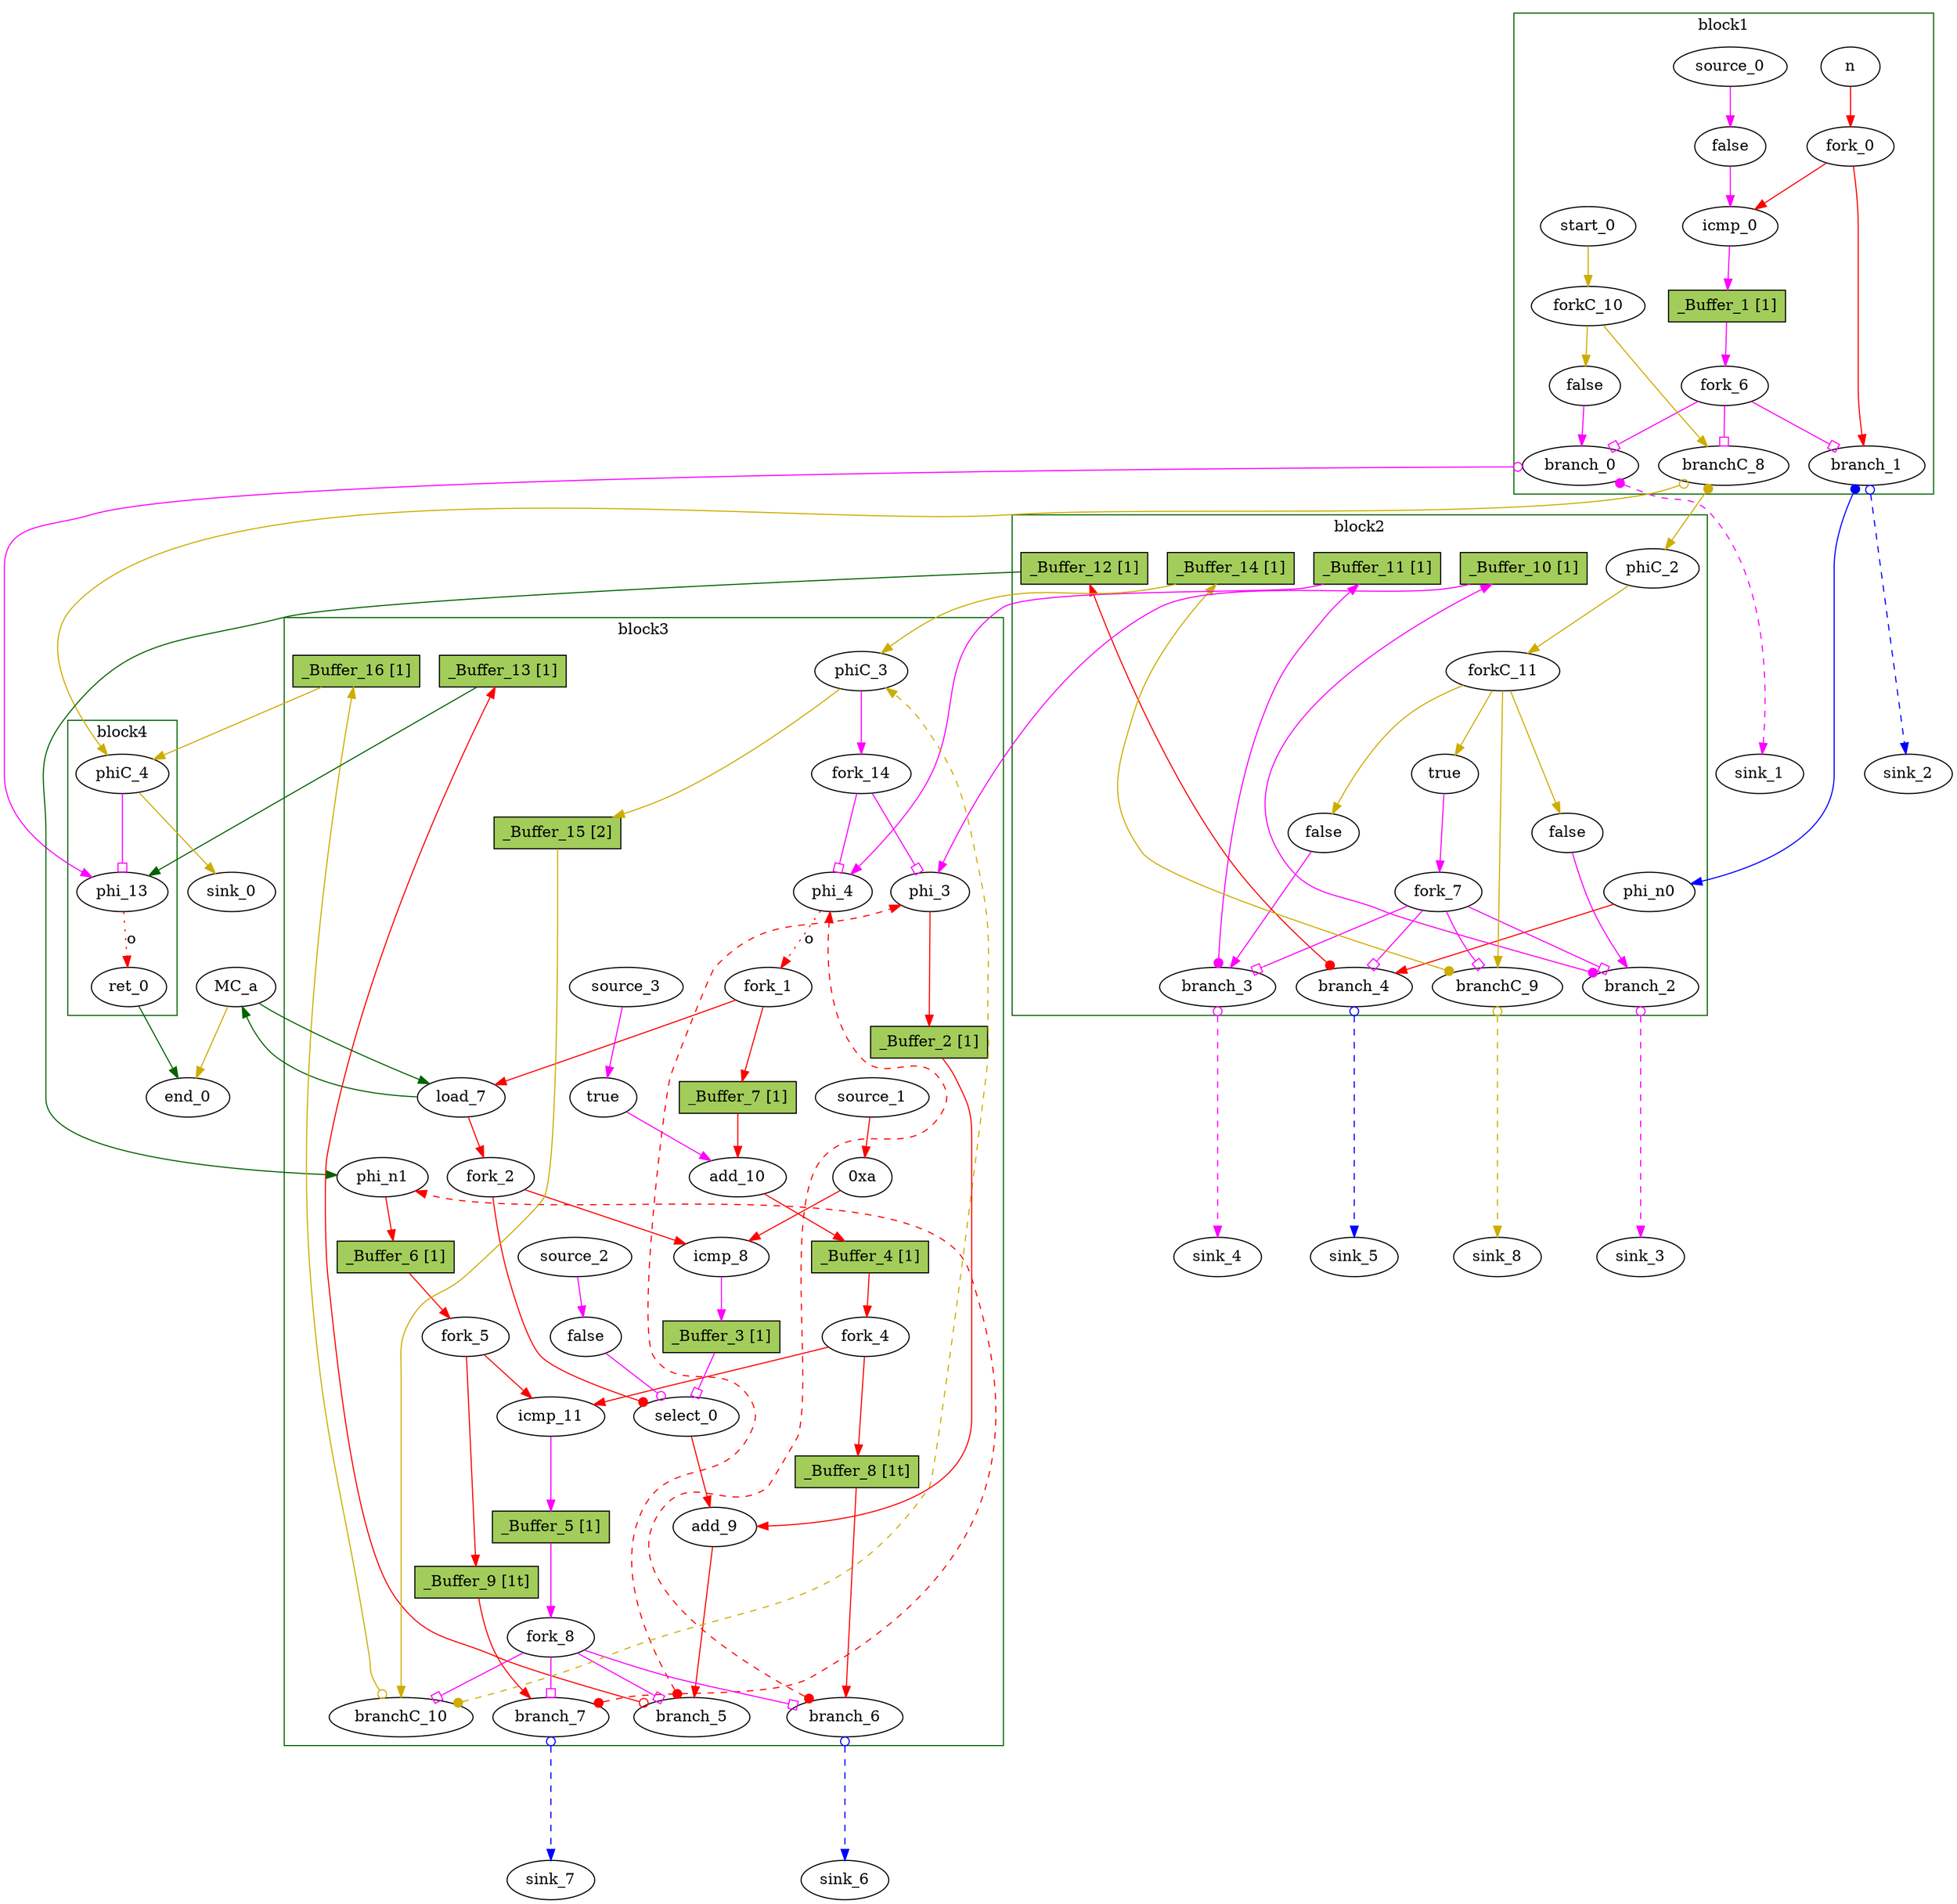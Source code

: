 // Number of blocks: 79
// Number of channels: 118
Digraph G {

  // Blocks
subgraph cluster_1 {
color = "darkgreen"
label = "block1"
  n [type=Entry, in="in1:32", out="out1:32", bbID = 1,  shape=oval];
  cst_0 [type=Constant, in="in1:1", out="out1:1", bbID = 1, value="0x0", label=false,  shape=oval];
  icmp_0 [type=Operator, in="in1:32 in2:32", out="out1:1", op = "icmp_sgt_op", delay=3.42, bbID = 1,  shape=oval];
  cst_6 [type=Constant, in="in1:1", out="out1:1", bbID = 1, value="0x0", label=false,  shape=oval];
  fork_0 [type=Fork, in="in1:32", out="out1:32 out2:32", bbID = 1,  shape=oval];
  branch_0 [type=Branch, in="in1:1 in2?:1", out="out1+:1 out2-:1", bbID = 1,  shape=oval];
  branch_1 [type=Branch, in="in1:32 in2?:1", out="out1+:32 out2-:32", bbID = 1,  shape=oval];
  fork_6 [type=Fork, in="in1:1", out="out1:1 out2:1 out3:1", bbID = 1,  shape=oval];
  start_0 [type=Entry, in="in1:0", out="out1:0", bbID = 1,  shape=oval];
  forkC_10 [type=Fork, in="in1:0", out="out1:0 out2:0", bbID = 1,  shape=oval];
  branchC_8 [type=Branch, in="in1:0 in2?:1", out="out1+:0 out2-:0", bbID = 1,  shape=oval];
  source_0 [type=Source, out="out1:1", bbID = 1,  shape=oval];
  _Buffer_1 [type=Buffer, in="in1:1", out="out1:1", bbID = 1, slots=1, transparent=false, label="_Buffer_1 [1]",  shape=box, style=filled, fillcolor=darkolivegreen3, height = 0.4];
}
subgraph cluster_2 {
color = "darkgreen"
label = "block2"
  brCst_block2 [type=Constant, in="in1:1", out="out1:1", bbID = 2, value="0x1", label=true,  shape=oval];
  cst_1 [type=Constant, in="in1:1", out="out1:1", bbID = 2, value="0x0", label=false,  shape=oval];
  cst_2 [type=Constant, in="in1:1", out="out1:1", bbID = 2, value="0x0", label=false,  shape=oval];
  phi_n0 [type=Merge, in="in1:32", out="out1:32", bbID = 2,  shape=oval];
  branch_2 [type=Branch, in="in1:1 in2?:1", out="out1+:1 out2-:1", bbID = 2,  shape=oval];
  branch_3 [type=Branch, in="in1:1 in2?:1", out="out1+:1 out2-:1", bbID = 2,  shape=oval];
  branch_4 [type=Branch, in="in1:32 in2?:1", out="out1+:32 out2-:32", bbID = 2,  shape=oval];
  fork_7 [type=Fork, in="in1:1", out="out1:1 out2:1 out3:1 out4:1", bbID = 2,  shape=oval];
  phiC_2 [type=Merge, in="in1:0", out="out1:0", delay=1.842, bbID = 2,  shape=oval];
  forkC_11 [type=Fork, in="in1:0", out="out1:0 out2:0 out3:0 out4:0", bbID = 2,  shape=oval];
  branchC_9 [type=Branch, in="in1:0 in2?:1", out="out1+:0 out2-:0", bbID = 2,  shape=oval];
  _Buffer_10 [type=Buffer, in="in1:1", out="out1:1", bbID = 2, slots=1, transparent=false, label="_Buffer_10 [1]",  shape=box, style=filled, fillcolor=darkolivegreen3, height = 0.4];
  _Buffer_11 [type=Buffer, in="in1:1", out="out1:1", bbID = 2, slots=1, transparent=false, label="_Buffer_11 [1]",  shape=box, style=filled, fillcolor=darkolivegreen3, height = 0.4];
  _Buffer_12 [type=Buffer, in="in1:32", out="out1:32", bbID = 2, slots=1, transparent=false, label="_Buffer_12 [1]",  shape=box, style=filled, fillcolor=darkolivegreen3, height = 0.4];
  _Buffer_14 [type=Buffer, in="in1:0", out="out1:0", bbID = 2, slots=1, transparent=false, label="_Buffer_14 [1]",  shape=box, style=filled, fillcolor=darkolivegreen3, height = 0.4];
}
subgraph cluster_3 {
color = "darkgreen"
label = "block3"
  phi_3 [type=Mux, in="in1?:1 in2:32 in3:32", out="out1:32", delay=1.918, bbID = 3,  shape=oval];
  phi_4 [type=Mux, in="in1?:1 in2:31 in3:31", out="out1:31", delay=1.918, bbID = 3,  shape=oval];
  load_7 [type=Operator, in="in1:32 in2:31", out="out1:32 out2:31", op = "mc_load_op", delay=1.503, latency=2, bbID = 3, portID = 0, offset = 0, retimingDiff=0.666667,  shape=oval];
  cst_3 [type=Constant, in="in1:4", out="out1:4", bbID = 3, value="0xa", label="0xa", retimingDiff=0.666667,  shape=oval];
  icmp_8 [type=Operator, in="in1:32 in2:32", out="out1:1", op = "icmp_sgt_op", delay=3.42, bbID = 3, retimingDiff=0.666667,  shape=oval];
  cst_4 [type=Constant, in="in1:1", out="out1:1", bbID = 3, value="0x0", label=false, retimingDiff=1,  shape=oval];
  select_0 [type=Operator, in="in1?:1 in2+:32 in3-:32", out="out1:32", op = "select_op", bbID = 3, retimingDiff=1,  shape=oval];
  add_9 [type=Operator, in="in1:32 in2:32", out="out1:32", op = "add_op", delay=2.974, bbID = 3, retimingDiff=1,  shape=oval];
  cst_5 [type=Constant, in="in1:1", out="out1:1", bbID = 3, value="0x1", label=true, retimingDiff=0.333333,  shape=oval];
  add_10 [type=Operator, in="in1:31 in2:31", out="out1:31", op = "add_op", delay=2.974, bbID = 3, retimingDiff=0.333333,  shape=oval];
  icmp_11 [type=Operator, in="in1:32 in2:32", out="out1:1", op = "icmp_slt_op", delay=3.42, bbID = 3, retimingDiff=0.666667,  shape=oval];
  phi_n1 [type=Merge, in="in1:32 in2:32", out="out1:32", delay=1.918, bbID = 3,  shape=oval];
  fork_1 [type=Fork, in="in1:31", out="out1:31 out2:31", bbID = 3,  shape=oval];
  fork_2 [type=Fork, in="in1:32", out="out1:32 out2:32", bbID = 3, retimingDiff=0.666667,  shape=oval];
  fork_4 [type=Fork, in="in1:31", out="out1:31 out2:31", bbID = 3, retimingDiff=0.666667,  shape=oval];
  fork_5 [type=Fork, in="in1:32", out="out1:32 out2:32", bbID = 3, retimingDiff=0.666667,  shape=oval];
  branch_5 [type=Branch, in="in1:32 in2?:1", out="out1+:32 out2-:32", bbID = 3, retimingDiff=1,  shape=oval];
  branch_6 [type=Branch, in="in1:31 in2?:1", out="out1+:31 out2-:31", bbID = 3, retimingDiff=1,  shape=oval];
  branch_7 [type=Branch, in="in1:32 in2?:1", out="out1+:32 out2-:32", bbID = 3, retimingDiff=1,  shape=oval];
  fork_8 [type=Fork, in="in1:1", out="out1:1 out2:1 out3:1 out4:1", bbID = 3, retimingDiff=1,  shape=oval];
  phiC_3 [type=CntrlMerge, in="in1:0 in2:0", out="out1:0 out2?:1", delay=1.842, bbID = 3,  shape=oval];
  branchC_10 [type=Branch, in="in1:0 in2?:1", out="out1+:0 out2-:0", bbID = 3, retimingDiff=1,  shape=oval];
  source_1 [type=Source, out="out1:4", bbID = 3, retimingDiff=0.666667,  shape=oval];
  source_2 [type=Source, out="out1:1", bbID = 3, retimingDiff=1,  shape=oval];
  source_3 [type=Source, out="out1:1", bbID = 3, retimingDiff=0.333333,  shape=oval];
  fork_14 [type=Fork, in="in1:1", out="out1:1 out2:1", bbID = 3,  shape=oval];
  _Buffer_2 [type=Buffer, in="in1:32", out="out1:32", bbID = 3, slots=1, transparent=false, label="_Buffer_2 [1]",  shape=box, style=filled, fillcolor=darkolivegreen3, height = 0.4];
  _Buffer_3 [type=Buffer, in="in1:1", out="out1:1", bbID = 3, slots=1, transparent=false, label="_Buffer_3 [1]",  shape=box, style=filled, fillcolor=darkolivegreen3, height = 0.4];
  _Buffer_4 [type=Buffer, in="in1:31", out="out1:31", bbID = 3, slots=1, transparent=false, label="_Buffer_4 [1]",  shape=box, style=filled, fillcolor=darkolivegreen3, height = 0.4];
  _Buffer_5 [type=Buffer, in="in1:1", out="out1:1", bbID = 3, slots=1, transparent=false, label="_Buffer_5 [1]",  shape=box, style=filled, fillcolor=darkolivegreen3, height = 0.4];
  _Buffer_6 [type=Buffer, in="in1:32", out="out1:32", bbID = 3, slots=1, transparent=false, label="_Buffer_6 [1]",  shape=box, style=filled, fillcolor=darkolivegreen3, height = 0.4];
  _Buffer_7 [type=Buffer, in="in1:31", out="out1:31", bbID = 3, slots=1, transparent=false, label="_Buffer_7 [1]",  shape=box, style=filled, fillcolor=darkolivegreen3, height = 0.4];
  _Buffer_8 [type=Buffer, in="in1:31", out="out1:31", bbID = 3, slots=1, transparent=true, label="_Buffer_8 [1t]",  shape=box, style=filled, fillcolor=darkolivegreen3, height = 0.4];
  _Buffer_9 [type=Buffer, in="in1:32", out="out1:32", bbID = 3, slots=1, transparent=true, label="_Buffer_9 [1t]",  shape=box, style=filled, fillcolor=darkolivegreen3, height = 0.4];
  _Buffer_13 [type=Buffer, in="in1:32", out="out1:32", bbID = 3, slots=1, transparent=false, label="_Buffer_13 [1]",  shape=box, style=filled, fillcolor=darkolivegreen3, height = 0.4];
  _Buffer_15 [type=Buffer, in="in1:0", out="out1:0", bbID = 3, slots=2, transparent=false, label="_Buffer_15 [2]",  shape=box, style=filled, fillcolor=darkolivegreen3, height = 0.4];
  _Buffer_16 [type=Buffer, in="in1:0", out="out1:0", bbID = 3, slots=1, transparent=false, label="_Buffer_16 [1]",  shape=box, style=filled, fillcolor=darkolivegreen3, height = 0.4];
}
subgraph cluster_4 {
color = "darkgreen"
label = "block4"
  phi_13 [type=Mux, in="in1?:1 in2:32 in3:32", out="out1:32", delay=1.918, bbID = 4,  shape=oval];
  ret_0 [type=Operator, in="in1:32", out="out1:32", op = "ret_op", bbID = 4,  shape=oval];
  phiC_4 [type=CntrlMerge, in="in1:0 in2:0", out="out1:0 out2?:1", delay=1.842, bbID = 4,  shape=oval];
}
  MC_a [type=MC, in="in1:31*l0a", out="out1:32*l0d out2:0*e", bbID = 0, memory = "a", bbcount = 0, ldcount = 1, stcount = 0, ];
  end_0 [type=Exit, in="in1:0*e in2:32", out="out1:32", bbID = 0,  shape=oval];
  sink_0 [type=Sink, in="in1:0", bbID = 0,  shape=oval];
  sink_1 [type=Sink, in="in1:1", bbID = 0,  shape=oval];
  sink_2 [type=Sink, in="in1:32", bbID = 0,  shape=oval];
  sink_3 [type=Sink, in="in1:1", bbID = 0,  shape=oval];
  sink_4 [type=Sink, in="in1:1", bbID = 0,  shape=oval];
  sink_5 [type=Sink, in="in1:32", bbID = 0,  shape=oval];
  sink_6 [type=Sink, in="in1:31", bbID = 0,  shape=oval];
  sink_7 [type=Sink, in="in1:32", bbID = 0,  shape=oval];
  sink_8 [type=Sink, in="in1:0", bbID = 0,  shape=oval];

  // Channels
  n -> fork_0 [from=out1, to=in1, arrowhead=normal, color=red];
  cst_0 -> icmp_0 [from=out1, to=in2, arrowhead=normal, color=magenta];
  icmp_0 -> _Buffer_1 [from=out1, to=in1, arrowhead=normal, color=magenta];
  brCst_block2 -> fork_7 [from=out1, to=in1, arrowhead=normal, color=magenta];
  cst_1 -> branch_2 [from=out1, to=in1, arrowhead=normal, color=magenta];
  phi_3 -> _Buffer_2 [from=out1, to=in1, arrowhead=normal, color=red];
  cst_2 -> branch_3 [from=out1, to=in1, arrowhead=normal, color=magenta];
  phi_4 -> fork_1 [from=out1, to=in1, arrowhead=normal, color=red, slots=1, style=dotted, label="o", transparent=true];
  load_7 -> fork_2 [from=out1, to=in1, arrowhead=normal, color=red];
  load_7 -> MC_a [from=out2, to=in1, arrowhead=normal, color=darkgreen];
  cst_3 -> icmp_8 [from=out1, to=in2, arrowhead=normal, color=red];
  icmp_8 -> _Buffer_3 [from=out1, to=in1, arrowhead=normal, color=magenta];
  cst_4 -> select_0 [from=out1, to=in3, arrowhead=odot, color=magenta];
  select_0 -> add_9 [from=out1, to=in2, arrowhead=normal, color=red];
  add_9 -> branch_5 [from=out1, to=in1, arrowhead=normal, color=red];
  cst_5 -> add_10 [from=out1, to=in2, arrowhead=normal, color=magenta];
  add_10 -> _Buffer_4 [from=out1, to=in1, arrowhead=normal, color=red];
  icmp_11 -> _Buffer_5 [from=out1, to=in1, arrowhead=normal, color=magenta];
  cst_6 -> branch_0 [from=out1, to=in1, arrowhead=normal, color=magenta];
  phi_13 -> ret_0 [from=out1, to=in1, arrowhead=normal, color=red, slots=1, style=dotted, label="o", transparent=true];
  ret_0 -> end_0 [from=out1, to=in2, arrowhead=normal, color=darkgreen];
  phi_n0 -> branch_4 [from=out1, to=in1, arrowhead=normal, color=red];
  phi_n1 -> _Buffer_6 [from=out1, to=in1, arrowhead=normal, color=red];
  fork_0 -> icmp_0 [from=out1, to=in1, arrowhead=normal, color=red];
  fork_0 -> branch_1 [from=out2, to=in1, arrowhead=normal, color=red];
  fork_1 -> load_7 [from=out2, to=in2, arrowhead=normal, color=red];
  fork_1 -> _Buffer_7 [from=out1, to=in1, arrowhead=normal, color=red];
  fork_2 -> icmp_8 [from=out1, to=in1, arrowhead=normal, color=red];
  fork_2 -> select_0 [from=out2, to=in2, arrowhead=dot, color=red];
  fork_4 -> icmp_11 [from=out1, to=in1, arrowhead=normal, color=red];
  fork_4 -> _Buffer_8 [from=out2, to=in1, arrowhead=normal, color=red];
  fork_5 -> icmp_11 [from=out1, to=in2, arrowhead=normal, color=red];
  fork_5 -> _Buffer_9 [from=out2, to=in1, arrowhead=normal, color=red];
  branch_0 -> phi_13 [from=out2, to=in2, dir=both, arrowtail=odot, arrowhead=normal, color=magenta];
  branch_0 -> sink_1 [from=out1, to=in1, dir=both, arrowtail=dot, arrowhead=normal, color=magenta, style=dashed, minlen = 3];
  branch_1 -> phi_n0 [from=out1, to=in1, dir=both, arrowtail=dot, arrowhead=normal, color=blue];
  branch_1 -> sink_2 [from=out2, to=in1, dir=both, arrowtail=odot, arrowhead=normal, color=blue, style=dashed, minlen = 3];
  fork_6 -> branch_0 [from=out2, to=in2, arrowhead=obox, color=magenta];
  fork_6 -> branch_1 [from=out1, to=in2, arrowhead=obox, color=magenta];
  fork_6 -> branchC_8 [from=out3, to=in2, arrowhead=obox, color=magenta];
  branch_2 -> _Buffer_10 [from=out1, to=in1, dir=both, arrowtail=dot, arrowhead=normal, color=magenta, constraint=false];
  branch_2 -> sink_3 [from=out2, to=in1, dir=both, arrowtail=odot, arrowhead=normal, color=magenta, style=dashed, minlen = 3];
  branch_3 -> _Buffer_11 [from=out1, to=in1, dir=both, arrowtail=dot, arrowhead=normal, color=magenta, constraint=false];
  branch_3 -> sink_4 [from=out2, to=in1, dir=both, arrowtail=odot, arrowhead=normal, color=magenta, style=dashed, minlen = 3];
  branch_4 -> _Buffer_12 [from=out1, to=in1, dir=both, arrowtail=dot, arrowhead=normal, color=red, constraint=false];
  branch_4 -> sink_5 [from=out2, to=in1, dir=both, arrowtail=odot, arrowhead=normal, color=blue, style=dashed, minlen = 3];
  fork_7 -> branch_2 [from=out3, to=in2, arrowhead=obox, color=magenta];
  fork_7 -> branch_3 [from=out2, to=in2, arrowhead=obox, color=magenta];
  fork_7 -> branch_4 [from=out1, to=in2, arrowhead=obox, color=magenta];
  fork_7 -> branchC_9 [from=out4, to=in2, arrowhead=obox, color=magenta];
  branch_5 -> phi_3 [from=out1, to=in3, dir=both, arrowtail=dot, arrowhead=normal, color=red, constraint=false, style=dashed, minlen = 3];
  branch_5 -> _Buffer_13 [from=out2, to=in1, dir=both, arrowtail=odot, arrowhead=normal, color=red, constraint=false];
  branch_6 -> phi_4 [from=out1, to=in3, dir=both, arrowtail=dot, arrowhead=normal, color=red, constraint=false, style=dashed, minlen = 3];
  branch_6 -> sink_6 [from=out2, to=in1, dir=both, arrowtail=odot, arrowhead=normal, color=blue, style=dashed, minlen = 3];
  branch_7 -> phi_n1 [from=out1, to=in2, dir=both, arrowtail=dot, arrowhead=normal, color=red, constraint=false, style=dashed, minlen = 3];
  branch_7 -> sink_7 [from=out2, to=in1, dir=both, arrowtail=odot, arrowhead=normal, color=blue, style=dashed, minlen = 3];
  fork_8 -> branch_5 [from=out3, to=in2, arrowhead=obox, color=magenta];
  fork_8 -> branch_6 [from=out2, to=in2, arrowhead=obox, color=magenta];
  fork_8 -> branch_7 [from=out1, to=in2, arrowhead=obox, color=magenta];
  fork_8 -> branchC_10 [from=out4, to=in2, arrowhead=obox, color=magenta];
  MC_a -> load_7 [from=out1, to=in1, arrowhead=normal, color=darkgreen];
  MC_a -> end_0 [from=out2, to=in1, arrowhead=normal, color=gold3];
  start_0 -> forkC_10 [from=out1, to=in1, arrowhead=normal, color=gold3];
  forkC_10 -> cst_6 [from=out1, to=in1, arrowhead=normal, color=gold3];
  forkC_10 -> branchC_8 [from=out2, to=in1, arrowhead=normal, color=gold3];
  branchC_8 -> phiC_2 [from=out1, to=in1, dir=both, arrowtail=dot, arrowhead=normal, color=gold3];
  branchC_8 -> phiC_4 [from=out2, to=in1, dir=both, arrowtail=odot, arrowhead=normal, color=gold3];
  phiC_2 -> forkC_11 [from=out1, to=in1, arrowhead=normal, color=gold3];
  forkC_11 -> brCst_block2 [from=out4, to=in1, arrowhead=normal, color=gold3];
  forkC_11 -> cst_1 [from=out1, to=in1, arrowhead=normal, color=gold3];
  forkC_11 -> cst_2 [from=out2, to=in1, arrowhead=normal, color=gold3];
  forkC_11 -> branchC_9 [from=out3, to=in1, arrowhead=normal, color=gold3];
  branchC_9 -> _Buffer_14 [from=out1, to=in1, dir=both, arrowtail=dot, arrowhead=normal, color=gold3, constraint=false];
  branchC_9 -> sink_8 [from=out2, to=in1, dir=both, arrowtail=odot, arrowhead=normal, color=gold3, style=dashed, minlen = 3];
  phiC_3 -> _Buffer_15 [from=out1, to=in1, arrowhead=normal, color=gold3];
  phiC_3 -> fork_14 [from=out2, to=in1, arrowhead=normal, color=magenta];
  branchC_10 -> phiC_3 [from=out1, to=in2, dir=both, arrowtail=dot, arrowhead=normal, color=gold3, constraint=false, style=dashed, minlen = 3];
  branchC_10 -> _Buffer_16 [from=out2, to=in1, dir=both, arrowtail=odot, arrowhead=normal, color=gold3, constraint=false];
  phiC_4 -> phi_13 [from=out2, to=in1, arrowhead=obox, color=magenta];
  phiC_4 -> sink_0 [from=out1, to=in1, arrowhead=normal, color=gold3];
  source_0 -> cst_0 [from=out1, to=in1, arrowhead=normal, color=magenta];
  source_1 -> cst_3 [from=out1, to=in1, arrowhead=normal, color=red];
  source_2 -> cst_4 [from=out1, to=in1, arrowhead=normal, color=magenta];
  source_3 -> cst_5 [from=out1, to=in1, arrowhead=normal, color=magenta];
  fork_14 -> phi_3 [from=out1, to=in1, arrowhead=obox, color=magenta];
  fork_14 -> phi_4 [from=out2, to=in1, arrowhead=obox, color=magenta];
  _Buffer_1 -> fork_6 [from=out1, to=in1, arrowhead=normal, color=magenta];
  _Buffer_2 -> add_9 [from=out1, to=in1, arrowhead=normal, color=red];
  _Buffer_3 -> select_0 [from=out1, to=in1, arrowhead=obox, color=magenta];
  _Buffer_4 -> fork_4 [from=out1, to=in1, arrowhead=normal, color=red];
  _Buffer_5 -> fork_8 [from=out1, to=in1, arrowhead=normal, color=magenta];
  _Buffer_6 -> fork_5 [from=out1, to=in1, arrowhead=normal, color=red];
  _Buffer_7 -> add_10 [from=out1, to=in1, arrowhead=normal, color=red];
  _Buffer_8 -> branch_6 [from=out1, to=in1, arrowhead=normal, color=red];
  _Buffer_9 -> branch_7 [from=out1, to=in1, arrowhead=normal, color=red];
  _Buffer_10 -> phi_3 [from=out1, to=in2, arrowhead=normal, color=magenta];
  _Buffer_11 -> phi_4 [from=out1, to=in2, arrowhead=normal, color=magenta];
  _Buffer_12 -> phi_n1 [from=out1, to=in1, arrowhead=normal, color=darkgreen];
  _Buffer_13 -> phi_13 [from=out1, to=in3, arrowhead=normal, color=darkgreen];
  _Buffer_14 -> phiC_3 [from=out1, to=in1, arrowhead=normal, color=gold3];
  _Buffer_15 -> branchC_10 [from=out1, to=in1, arrowhead=normal, color=gold3];
  _Buffer_16 -> phiC_4 [from=out1, to=in2, arrowhead=normal, color=gold3];
}
